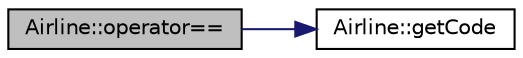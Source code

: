 digraph "Airline::operator=="
{
 // LATEX_PDF_SIZE
  edge [fontname="Helvetica",fontsize="10",labelfontname="Helvetica",labelfontsize="10"];
  node [fontname="Helvetica",fontsize="10",shape=record];
  rankdir="LR";
  Node1 [label="Airline::operator==",height=0.2,width=0.4,color="black", fillcolor="grey75", style="filled", fontcolor="black",tooltip="compares two Airports and verifies if they are the same @complexity O(1)"];
  Node1 -> Node2 [color="midnightblue",fontsize="10",style="solid",fontname="Helvetica"];
  Node2 [label="Airline::getCode",height=0.2,width=0.4,color="black", fillcolor="white", style="filled",URL="$classAirline.html#a41ef613d6b390c463821b9ae43d9ec84",tooltip="returns the code of the Airline"];
}

